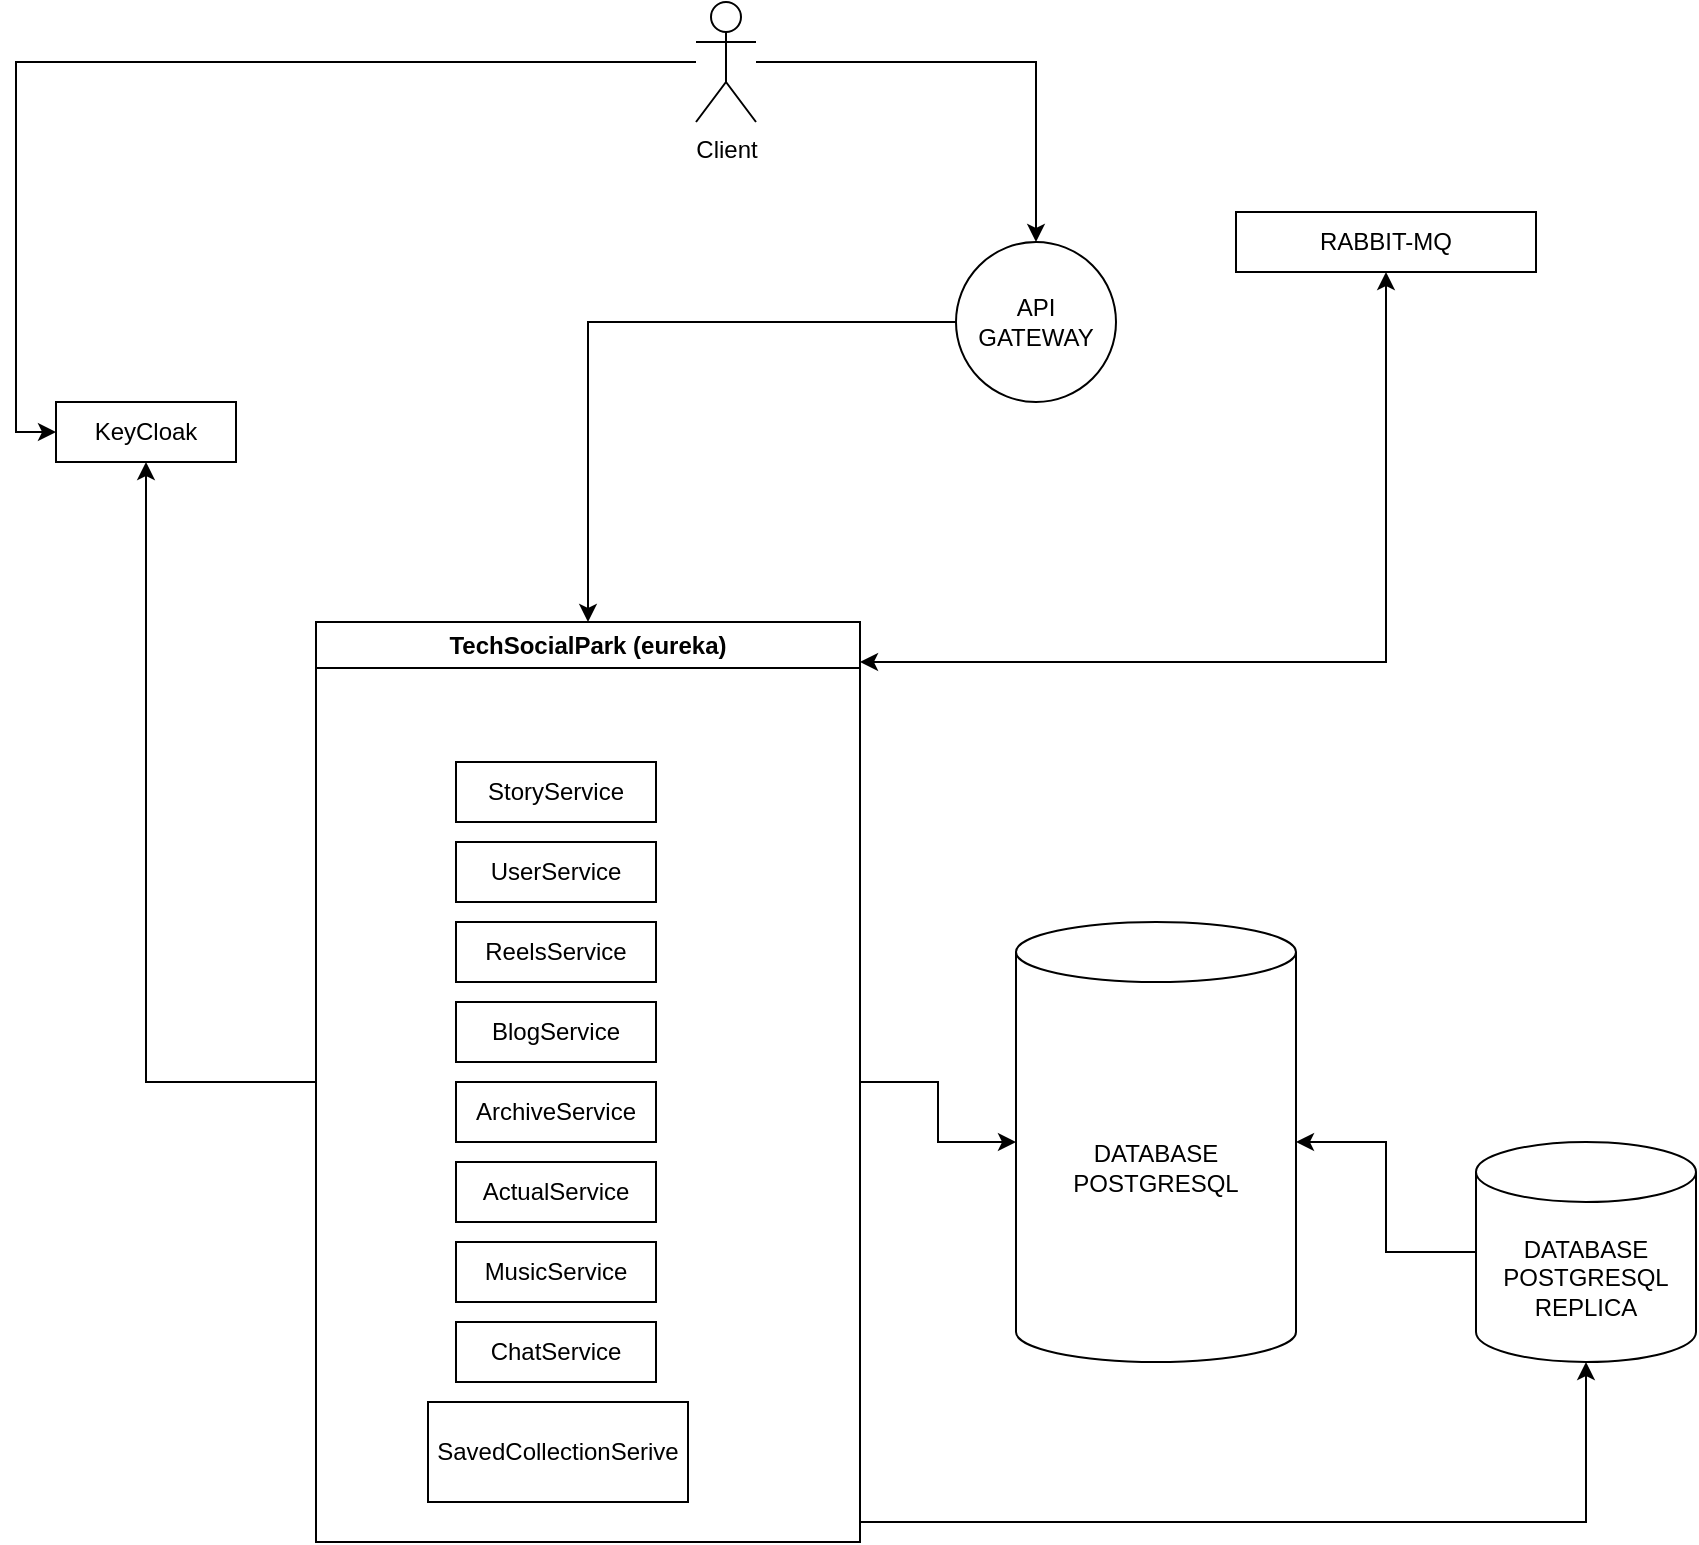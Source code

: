 <mxfile version="22.0.8" type="github">
  <diagram name="Страница — 1" id="CVkyIVfdtAMXl103ZaGv">
    <mxGraphModel dx="1733" dy="2118" grid="1" gridSize="10" guides="1" tooltips="1" connect="1" arrows="1" fold="1" page="1" pageScale="1" pageWidth="827" pageHeight="1169" math="0" shadow="0">
      <root>
        <mxCell id="0" />
        <mxCell id="1" parent="0" />
        <mxCell id="cYsJTezxlfMT1NDNoRSI-11" style="edgeStyle=orthogonalEdgeStyle;rounded=0;orthogonalLoop=1;jettySize=auto;html=1;" edge="1" parent="1" source="cYsJTezxlfMT1NDNoRSI-1" target="cYsJTezxlfMT1NDNoRSI-35">
          <mxGeometry relative="1" as="geometry">
            <mxPoint x="680" y="-50" as="targetPoint" />
          </mxGeometry>
        </mxCell>
        <mxCell id="cYsJTezxlfMT1NDNoRSI-1" value="Client" style="shape=umlActor;verticalLabelPosition=bottom;verticalAlign=top;html=1;outlineConnect=0;" vertex="1" parent="1">
          <mxGeometry x="570" y="-220" width="30" height="60" as="geometry" />
        </mxCell>
        <mxCell id="cYsJTezxlfMT1NDNoRSI-5" style="edgeStyle=orthogonalEdgeStyle;rounded=0;orthogonalLoop=1;jettySize=auto;html=1;entryX=0;entryY=0.5;entryDx=0;entryDy=0;" edge="1" parent="1" source="cYsJTezxlfMT1NDNoRSI-1" target="cYsJTezxlfMT1NDNoRSI-6">
          <mxGeometry relative="1" as="geometry">
            <mxPoint x="300" y="20" as="targetPoint" />
          </mxGeometry>
        </mxCell>
        <mxCell id="cYsJTezxlfMT1NDNoRSI-6" value="KeyCloak" style="rounded=0;whiteSpace=wrap;html=1;labelBackgroundColor=none;fillStyle=solid;fillColor=#FFFFFF;fontColor=#000000;" vertex="1" parent="1">
          <mxGeometry x="250" y="-20" width="90" height="30" as="geometry" />
        </mxCell>
        <mxCell id="cYsJTezxlfMT1NDNoRSI-10" style="edgeStyle=orthogonalEdgeStyle;rounded=0;orthogonalLoop=1;jettySize=auto;html=1;" edge="1" parent="1" source="cYsJTezxlfMT1NDNoRSI-8" target="cYsJTezxlfMT1NDNoRSI-9">
          <mxGeometry relative="1" as="geometry" />
        </mxCell>
        <mxCell id="cYsJTezxlfMT1NDNoRSI-12" style="edgeStyle=orthogonalEdgeStyle;rounded=0;orthogonalLoop=1;jettySize=auto;html=1;" edge="1" parent="1" source="cYsJTezxlfMT1NDNoRSI-8" target="cYsJTezxlfMT1NDNoRSI-6">
          <mxGeometry relative="1" as="geometry" />
        </mxCell>
        <mxCell id="cYsJTezxlfMT1NDNoRSI-25" style="edgeStyle=orthogonalEdgeStyle;rounded=0;orthogonalLoop=1;jettySize=auto;html=1;entryX=0.5;entryY=1;entryDx=0;entryDy=0;startArrow=classic;startFill=1;" edge="1" parent="1" source="cYsJTezxlfMT1NDNoRSI-8" target="cYsJTezxlfMT1NDNoRSI-20">
          <mxGeometry relative="1" as="geometry">
            <mxPoint x="650" y="180" as="sourcePoint" />
            <Array as="points">
              <mxPoint x="915" y="110" />
            </Array>
          </mxGeometry>
        </mxCell>
        <mxCell id="cYsJTezxlfMT1NDNoRSI-8" value="TechSocialPark (eureka)" style="swimlane;whiteSpace=wrap;html=1;" vertex="1" parent="1">
          <mxGeometry x="380" y="90" width="272" height="460" as="geometry" />
        </mxCell>
        <mxCell id="cYsJTezxlfMT1NDNoRSI-13" value="StoryService" style="rounded=0;whiteSpace=wrap;html=1;" vertex="1" parent="cYsJTezxlfMT1NDNoRSI-8">
          <mxGeometry x="70" y="70" width="100" height="30" as="geometry" />
        </mxCell>
        <mxCell id="cYsJTezxlfMT1NDNoRSI-14" value="UserService" style="rounded=0;whiteSpace=wrap;html=1;" vertex="1" parent="cYsJTezxlfMT1NDNoRSI-8">
          <mxGeometry x="70" y="110" width="100" height="30" as="geometry" />
        </mxCell>
        <mxCell id="cYsJTezxlfMT1NDNoRSI-15" value="ReelsService" style="rounded=0;whiteSpace=wrap;html=1;" vertex="1" parent="cYsJTezxlfMT1NDNoRSI-8">
          <mxGeometry x="70" y="150" width="100" height="30" as="geometry" />
        </mxCell>
        <mxCell id="cYsJTezxlfMT1NDNoRSI-16" value="BlogService" style="rounded=0;whiteSpace=wrap;html=1;" vertex="1" parent="cYsJTezxlfMT1NDNoRSI-8">
          <mxGeometry x="70" y="190" width="100" height="30" as="geometry" />
        </mxCell>
        <mxCell id="cYsJTezxlfMT1NDNoRSI-17" value="ArchiveService" style="rounded=0;whiteSpace=wrap;html=1;" vertex="1" parent="cYsJTezxlfMT1NDNoRSI-8">
          <mxGeometry x="70" y="230" width="100" height="30" as="geometry" />
        </mxCell>
        <mxCell id="cYsJTezxlfMT1NDNoRSI-18" value="ActualService" style="rounded=0;whiteSpace=wrap;html=1;" vertex="1" parent="cYsJTezxlfMT1NDNoRSI-8">
          <mxGeometry x="70" y="270" width="100" height="30" as="geometry" />
        </mxCell>
        <mxCell id="cYsJTezxlfMT1NDNoRSI-19" value="MusicService" style="rounded=0;whiteSpace=wrap;html=1;" vertex="1" parent="cYsJTezxlfMT1NDNoRSI-8">
          <mxGeometry x="70" y="310" width="100" height="30" as="geometry" />
        </mxCell>
        <mxCell id="cYsJTezxlfMT1NDNoRSI-21" value="ChatService" style="rounded=0;whiteSpace=wrap;html=1;" vertex="1" parent="cYsJTezxlfMT1NDNoRSI-8">
          <mxGeometry x="70" y="350" width="100" height="30" as="geometry" />
        </mxCell>
        <mxCell id="cYsJTezxlfMT1NDNoRSI-31" value="SavedCollectionSerive" style="rounded=0;whiteSpace=wrap;html=1;" vertex="1" parent="cYsJTezxlfMT1NDNoRSI-8">
          <mxGeometry x="56" y="390" width="130" height="50" as="geometry" />
        </mxCell>
        <mxCell id="cYsJTezxlfMT1NDNoRSI-9" value="DATABASE&lt;br&gt;POSTGRESQL" style="shape=cylinder3;whiteSpace=wrap;html=1;boundedLbl=1;backgroundOutline=1;size=15;" vertex="1" parent="1">
          <mxGeometry x="730" y="240" width="140" height="220" as="geometry" />
        </mxCell>
        <mxCell id="cYsJTezxlfMT1NDNoRSI-20" value="RABBIT-MQ" style="rounded=0;whiteSpace=wrap;html=1;" vertex="1" parent="1">
          <mxGeometry x="840" y="-115" width="150" height="30" as="geometry" />
        </mxCell>
        <mxCell id="cYsJTezxlfMT1NDNoRSI-27" value="DATABASE&lt;br&gt;POSTGRESQL&lt;br&gt;REPLICA" style="shape=cylinder3;whiteSpace=wrap;html=1;boundedLbl=1;backgroundOutline=1;size=15;" vertex="1" parent="1">
          <mxGeometry x="960" y="350" width="110" height="110" as="geometry" />
        </mxCell>
        <mxCell id="cYsJTezxlfMT1NDNoRSI-28" style="edgeStyle=orthogonalEdgeStyle;rounded=0;orthogonalLoop=1;jettySize=auto;html=1;entryX=1;entryY=0.5;entryDx=0;entryDy=0;entryPerimeter=0;" edge="1" parent="1" source="cYsJTezxlfMT1NDNoRSI-27" target="cYsJTezxlfMT1NDNoRSI-9">
          <mxGeometry relative="1" as="geometry" />
        </mxCell>
        <mxCell id="cYsJTezxlfMT1NDNoRSI-29" style="edgeStyle=orthogonalEdgeStyle;rounded=0;orthogonalLoop=1;jettySize=auto;html=1;entryX=0.5;entryY=1;entryDx=0;entryDy=0;entryPerimeter=0;" edge="1" parent="1" source="cYsJTezxlfMT1NDNoRSI-8" target="cYsJTezxlfMT1NDNoRSI-27">
          <mxGeometry relative="1" as="geometry">
            <Array as="points">
              <mxPoint x="505" y="540" />
              <mxPoint x="1015" y="540" />
            </Array>
          </mxGeometry>
        </mxCell>
        <mxCell id="cYsJTezxlfMT1NDNoRSI-36" style="edgeStyle=orthogonalEdgeStyle;rounded=0;orthogonalLoop=1;jettySize=auto;html=1;" edge="1" parent="1" source="cYsJTezxlfMT1NDNoRSI-35" target="cYsJTezxlfMT1NDNoRSI-8">
          <mxGeometry relative="1" as="geometry" />
        </mxCell>
        <mxCell id="cYsJTezxlfMT1NDNoRSI-35" value="API&lt;br&gt;GATEWAY" style="ellipse;whiteSpace=wrap;html=1;aspect=fixed;" vertex="1" parent="1">
          <mxGeometry x="700" y="-100" width="80" height="80" as="geometry" />
        </mxCell>
      </root>
    </mxGraphModel>
  </diagram>
</mxfile>
